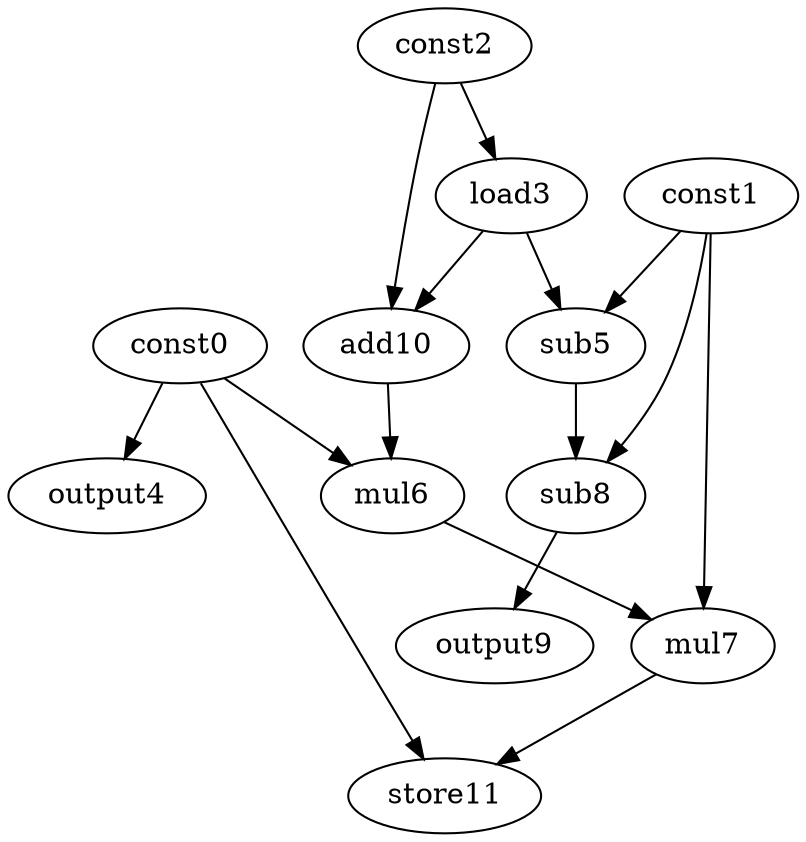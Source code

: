 digraph G { 
const0[opcode=const]; 
const1[opcode=const]; 
const2[opcode=const]; 
load3[opcode=load]; 
output4[opcode=output]; 
sub5[opcode=sub]; 
mul6[opcode=mul]; 
mul7[opcode=mul]; 
sub8[opcode=sub]; 
output9[opcode=output]; 
add10[opcode=add]; 
store11[opcode=store]; 
const2->load3[operand=0];
const0->output4[operand=0];
const1->sub5[operand=0];
load3->sub5[operand=1];
const2->add10[operand=0];
load3->add10[operand=1];
const0->mul6[operand=0];
add10->mul6[operand=1];
const1->sub8[operand=0];
sub5->sub8[operand=1];
const1->mul7[operand=0];
mul6->mul7[operand=1];
sub8->output9[operand=0];
mul7->store11[operand=0];
const0->store11[operand=1];
}
